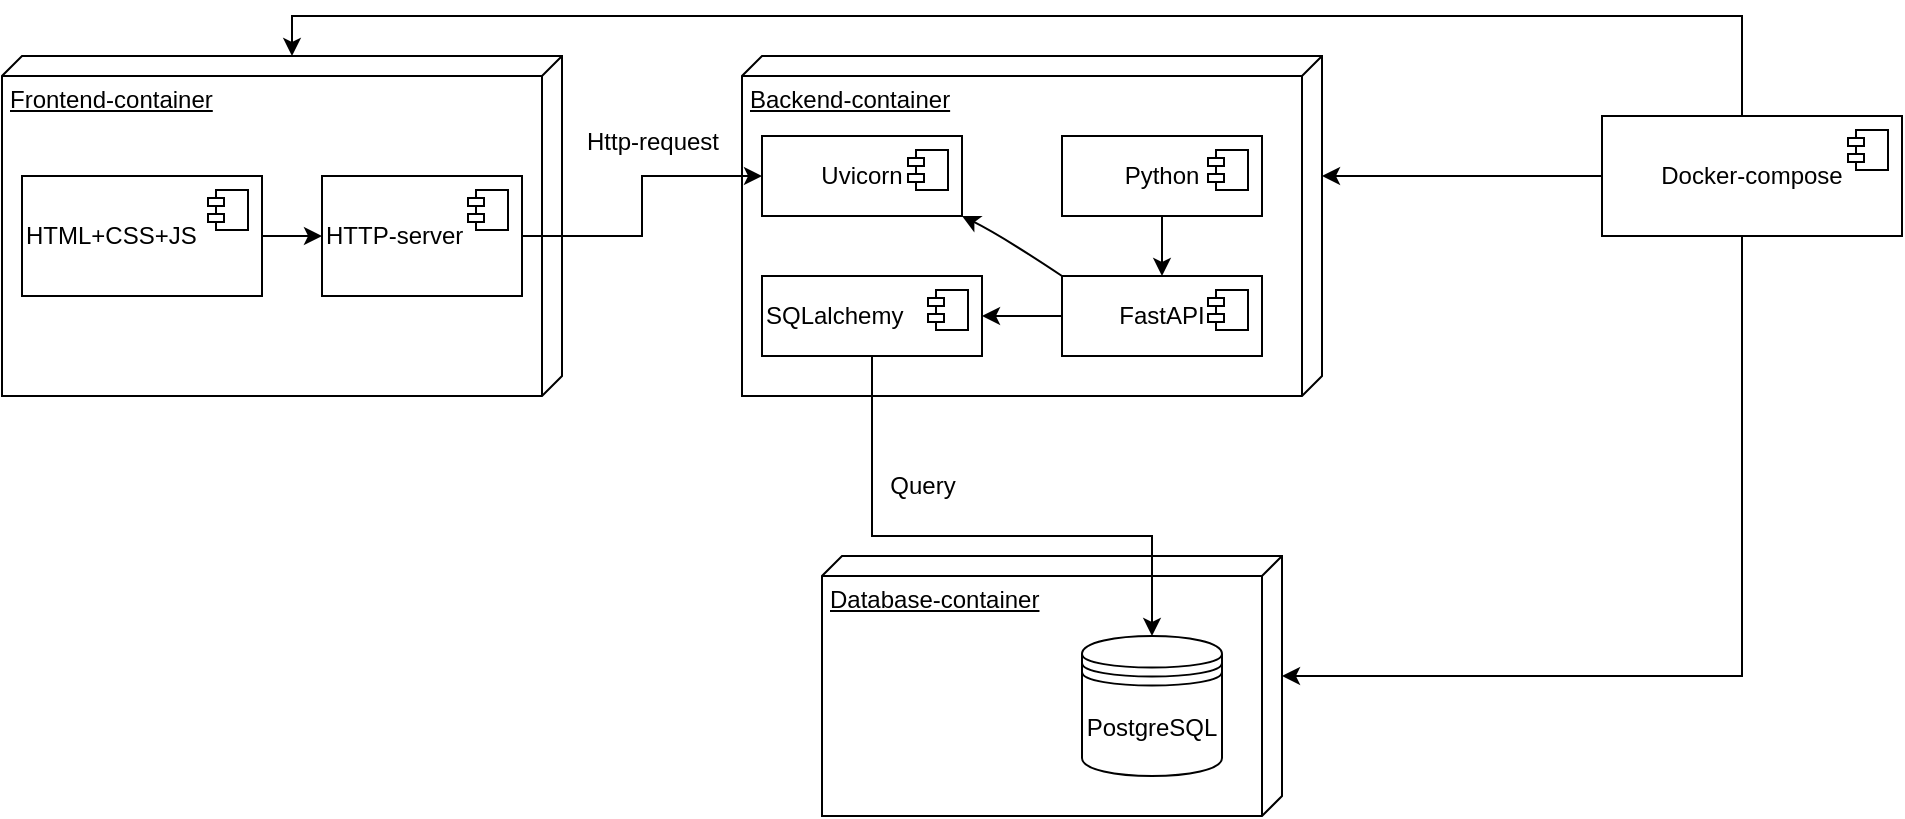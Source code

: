 <mxfile version="27.1.1">
  <diagram name="Page-1" id="929967ad-93f9-6ef4-fab6-5d389245f69c">
    <mxGraphModel dx="1036" dy="636" grid="1" gridSize="10" guides="1" tooltips="1" connect="1" arrows="1" fold="1" page="1" pageScale="1.5" pageWidth="1169" pageHeight="826" background="none" math="0" shadow="0">
      <root>
        <mxCell id="0" style=";html=1;" />
        <mxCell id="1" style=";html=1;" parent="0" />
        <mxCell id="QidMpRH4DadFSH3I5vrU-1" value="Backend-container" style="verticalAlign=top;align=left;spacingTop=8;spacingLeft=2;spacingRight=12;shape=cube;size=10;direction=south;fontStyle=4;html=1;whiteSpace=wrap;" vertex="1" parent="1">
          <mxGeometry x="940" y="80" width="290" height="170" as="geometry" />
        </mxCell>
        <mxCell id="QidMpRH4DadFSH3I5vrU-2" value="Frontend-container" style="verticalAlign=top;align=left;spacingTop=8;spacingLeft=2;spacingRight=12;shape=cube;size=10;direction=south;fontStyle=4;html=1;whiteSpace=wrap;" vertex="1" parent="1">
          <mxGeometry x="570" y="80" width="280" height="170" as="geometry" />
        </mxCell>
        <mxCell id="QidMpRH4DadFSH3I5vrU-3" value="Database-container" style="verticalAlign=top;align=left;spacingTop=8;spacingLeft=2;spacingRight=12;shape=cube;size=10;direction=south;fontStyle=4;html=1;whiteSpace=wrap;" vertex="1" parent="1">
          <mxGeometry x="980" y="330" width="230" height="130" as="geometry" />
        </mxCell>
        <mxCell id="QidMpRH4DadFSH3I5vrU-7" style="edgeStyle=orthogonalEdgeStyle;rounded=0;orthogonalLoop=1;jettySize=auto;html=1;entryX=0;entryY=0;entryDx=60;entryDy=0;entryPerimeter=0;exitX=0;exitY=0.5;exitDx=0;exitDy=0;" edge="1" parent="1" source="QidMpRH4DadFSH3I5vrU-17" target="QidMpRH4DadFSH3I5vrU-1">
          <mxGeometry relative="1" as="geometry">
            <mxPoint x="1480" y="140" as="sourcePoint" />
          </mxGeometry>
        </mxCell>
        <mxCell id="QidMpRH4DadFSH3I5vrU-28" style="edgeStyle=orthogonalEdgeStyle;rounded=0;orthogonalLoop=1;jettySize=auto;html=1;entryX=0.5;entryY=0;entryDx=0;entryDy=0;" edge="1" parent="1" source="QidMpRH4DadFSH3I5vrU-11" target="QidMpRH4DadFSH3I5vrU-13">
          <mxGeometry relative="1" as="geometry" />
        </mxCell>
        <mxCell id="QidMpRH4DadFSH3I5vrU-11" value="Python" style="html=1;dropTarget=0;whiteSpace=wrap;" vertex="1" parent="1">
          <mxGeometry x="1100" y="120" width="100" height="40" as="geometry" />
        </mxCell>
        <mxCell id="QidMpRH4DadFSH3I5vrU-12" value="" style="shape=module;jettyWidth=8;jettyHeight=4;" vertex="1" parent="QidMpRH4DadFSH3I5vrU-11">
          <mxGeometry x="1" width="20" height="20" relative="1" as="geometry">
            <mxPoint x="-27" y="7" as="offset" />
          </mxGeometry>
        </mxCell>
        <mxCell id="QidMpRH4DadFSH3I5vrU-29" style="edgeStyle=orthogonalEdgeStyle;rounded=0;orthogonalLoop=1;jettySize=auto;html=1;entryX=1;entryY=0.5;entryDx=0;entryDy=0;" edge="1" parent="1" source="QidMpRH4DadFSH3I5vrU-13" target="QidMpRH4DadFSH3I5vrU-24">
          <mxGeometry relative="1" as="geometry" />
        </mxCell>
        <mxCell id="QidMpRH4DadFSH3I5vrU-13" value="FastAPI" style="html=1;dropTarget=0;whiteSpace=wrap;" vertex="1" parent="1">
          <mxGeometry x="1100" y="190" width="100" height="40" as="geometry" />
        </mxCell>
        <mxCell id="QidMpRH4DadFSH3I5vrU-14" value="" style="shape=module;jettyWidth=8;jettyHeight=4;" vertex="1" parent="QidMpRH4DadFSH3I5vrU-13">
          <mxGeometry x="1" width="20" height="20" relative="1" as="geometry">
            <mxPoint x="-27" y="7" as="offset" />
          </mxGeometry>
        </mxCell>
        <mxCell id="QidMpRH4DadFSH3I5vrU-15" value="Uvicorn" style="html=1;dropTarget=0;whiteSpace=wrap;" vertex="1" parent="1">
          <mxGeometry x="950" y="120" width="100" height="40" as="geometry" />
        </mxCell>
        <mxCell id="QidMpRH4DadFSH3I5vrU-16" value="" style="shape=module;jettyWidth=8;jettyHeight=4;" vertex="1" parent="QidMpRH4DadFSH3I5vrU-15">
          <mxGeometry x="1" width="20" height="20" relative="1" as="geometry">
            <mxPoint x="-27" y="7" as="offset" />
          </mxGeometry>
        </mxCell>
        <mxCell id="QidMpRH4DadFSH3I5vrU-17" value="Docker-compose" style="html=1;dropTarget=0;whiteSpace=wrap;" vertex="1" parent="1">
          <mxGeometry x="1370" y="110" width="150" height="60" as="geometry" />
        </mxCell>
        <mxCell id="QidMpRH4DadFSH3I5vrU-18" value="" style="shape=module;jettyWidth=8;jettyHeight=4;" vertex="1" parent="QidMpRH4DadFSH3I5vrU-17">
          <mxGeometry x="1" width="20" height="20" relative="1" as="geometry">
            <mxPoint x="-27" y="7" as="offset" />
          </mxGeometry>
        </mxCell>
        <mxCell id="QidMpRH4DadFSH3I5vrU-33" style="edgeStyle=orthogonalEdgeStyle;rounded=0;orthogonalLoop=1;jettySize=auto;html=1;entryX=0;entryY=0.5;entryDx=0;entryDy=0;" edge="1" parent="1" source="QidMpRH4DadFSH3I5vrU-19" target="QidMpRH4DadFSH3I5vrU-21">
          <mxGeometry relative="1" as="geometry" />
        </mxCell>
        <mxCell id="QidMpRH4DadFSH3I5vrU-19" value="HTML+CSS+JS" style="html=1;dropTarget=0;whiteSpace=wrap;align=left;" vertex="1" parent="1">
          <mxGeometry x="580" y="140" width="120" height="60" as="geometry" />
        </mxCell>
        <mxCell id="QidMpRH4DadFSH3I5vrU-20" value="" style="shape=module;jettyWidth=8;jettyHeight=4;" vertex="1" parent="QidMpRH4DadFSH3I5vrU-19">
          <mxGeometry x="1" width="20" height="20" relative="1" as="geometry">
            <mxPoint x="-27" y="7" as="offset" />
          </mxGeometry>
        </mxCell>
        <mxCell id="QidMpRH4DadFSH3I5vrU-31" style="edgeStyle=orthogonalEdgeStyle;rounded=0;orthogonalLoop=1;jettySize=auto;html=1;" edge="1" parent="1" source="QidMpRH4DadFSH3I5vrU-21" target="QidMpRH4DadFSH3I5vrU-15">
          <mxGeometry relative="1" as="geometry" />
        </mxCell>
        <mxCell id="QidMpRH4DadFSH3I5vrU-21" value="HTTP-server" style="html=1;dropTarget=0;whiteSpace=wrap;align=left;" vertex="1" parent="1">
          <mxGeometry x="730" y="140" width="100" height="60" as="geometry" />
        </mxCell>
        <mxCell id="QidMpRH4DadFSH3I5vrU-22" value="" style="shape=module;jettyWidth=8;jettyHeight=4;" vertex="1" parent="QidMpRH4DadFSH3I5vrU-21">
          <mxGeometry x="1" width="20" height="20" relative="1" as="geometry">
            <mxPoint x="-27" y="7" as="offset" />
          </mxGeometry>
        </mxCell>
        <mxCell id="QidMpRH4DadFSH3I5vrU-23" value="PostgreSQL" style="shape=datastore;whiteSpace=wrap;html=1;" vertex="1" parent="1">
          <mxGeometry x="1110" y="370" width="70" height="70" as="geometry" />
        </mxCell>
        <mxCell id="QidMpRH4DadFSH3I5vrU-32" style="edgeStyle=orthogonalEdgeStyle;rounded=0;orthogonalLoop=1;jettySize=auto;html=1;" edge="1" parent="1" source="QidMpRH4DadFSH3I5vrU-24" target="QidMpRH4DadFSH3I5vrU-23">
          <mxGeometry relative="1" as="geometry">
            <Array as="points">
              <mxPoint x="1005" y="320" />
              <mxPoint x="1145" y="320" />
            </Array>
          </mxGeometry>
        </mxCell>
        <mxCell id="QidMpRH4DadFSH3I5vrU-24" value="SQLalchemy" style="html=1;dropTarget=0;whiteSpace=wrap;align=left;" vertex="1" parent="1">
          <mxGeometry x="950" y="190" width="110" height="40" as="geometry" />
        </mxCell>
        <mxCell id="QidMpRH4DadFSH3I5vrU-25" value="" style="shape=module;jettyWidth=8;jettyHeight=4;" vertex="1" parent="QidMpRH4DadFSH3I5vrU-24">
          <mxGeometry x="1" width="20" height="20" relative="1" as="geometry">
            <mxPoint x="-27" y="7" as="offset" />
          </mxGeometry>
        </mxCell>
        <mxCell id="QidMpRH4DadFSH3I5vrU-26" style="edgeStyle=orthogonalEdgeStyle;rounded=0;orthogonalLoop=1;jettySize=auto;html=1;entryX=0;entryY=0;entryDx=0;entryDy=135;entryPerimeter=0;" edge="1" parent="1" source="QidMpRH4DadFSH3I5vrU-17" target="QidMpRH4DadFSH3I5vrU-2">
          <mxGeometry relative="1" as="geometry">
            <Array as="points">
              <mxPoint x="1440" y="60" />
              <mxPoint x="715" y="60" />
            </Array>
          </mxGeometry>
        </mxCell>
        <mxCell id="QidMpRH4DadFSH3I5vrU-27" style="edgeStyle=orthogonalEdgeStyle;rounded=0;orthogonalLoop=1;jettySize=auto;html=1;entryX=0;entryY=0;entryDx=60;entryDy=0;entryPerimeter=0;" edge="1" parent="1" source="QidMpRH4DadFSH3I5vrU-17" target="QidMpRH4DadFSH3I5vrU-3">
          <mxGeometry relative="1" as="geometry">
            <Array as="points">
              <mxPoint x="1440" y="390" />
            </Array>
          </mxGeometry>
        </mxCell>
        <mxCell id="QidMpRH4DadFSH3I5vrU-30" value="" style="curved=1;endArrow=classic;html=1;rounded=0;entryX=1;entryY=1;entryDx=0;entryDy=0;exitX=0;exitY=0;exitDx=0;exitDy=0;" edge="1" parent="1" source="QidMpRH4DadFSH3I5vrU-13" target="QidMpRH4DadFSH3I5vrU-15">
          <mxGeometry width="50" height="50" relative="1" as="geometry">
            <mxPoint x="1070" y="220" as="sourcePoint" />
            <mxPoint x="1120" y="170" as="targetPoint" />
            <Array as="points">
              <mxPoint x="1070" y="170" />
            </Array>
          </mxGeometry>
        </mxCell>
        <mxCell id="QidMpRH4DadFSH3I5vrU-34" value="Http-request" style="text;html=1;align=center;verticalAlign=middle;resizable=0;points=[];autosize=1;strokeColor=none;fillColor=none;" vertex="1" parent="1">
          <mxGeometry x="850" y="108" width="90" height="30" as="geometry" />
        </mxCell>
        <mxCell id="QidMpRH4DadFSH3I5vrU-35" value="Query" style="text;html=1;align=center;verticalAlign=middle;resizable=0;points=[];autosize=1;strokeColor=none;fillColor=none;" vertex="1" parent="1">
          <mxGeometry x="1000" y="280" width="60" height="30" as="geometry" />
        </mxCell>
      </root>
    </mxGraphModel>
  </diagram>
</mxfile>
